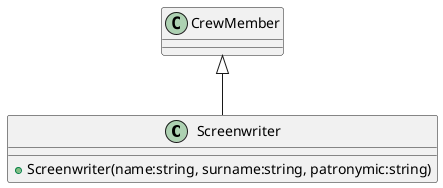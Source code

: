 @startuml
class Screenwriter {
    + Screenwriter(name:string, surname:string, patronymic:string)
}
CrewMember <|-- Screenwriter
@enduml
